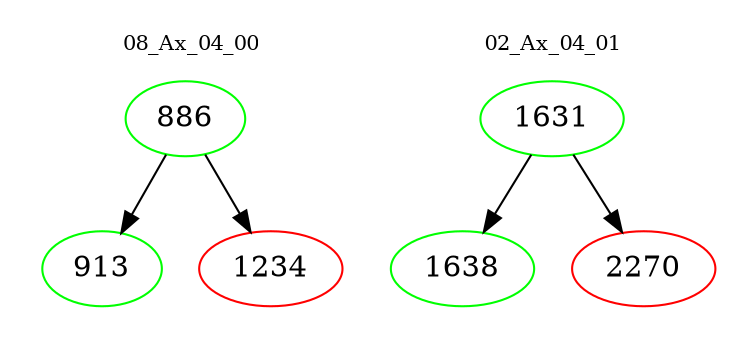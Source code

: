 digraph{
subgraph cluster_0 {
color = white
label = "08_Ax_04_00";
fontsize=10;
T0_886 [label="886", color="green"]
T0_886 -> T0_913 [color="black"]
T0_913 [label="913", color="green"]
T0_886 -> T0_1234 [color="black"]
T0_1234 [label="1234", color="red"]
}
subgraph cluster_1 {
color = white
label = "02_Ax_04_01";
fontsize=10;
T1_1631 [label="1631", color="green"]
T1_1631 -> T1_1638 [color="black"]
T1_1638 [label="1638", color="green"]
T1_1631 -> T1_2270 [color="black"]
T1_2270 [label="2270", color="red"]
}
}
